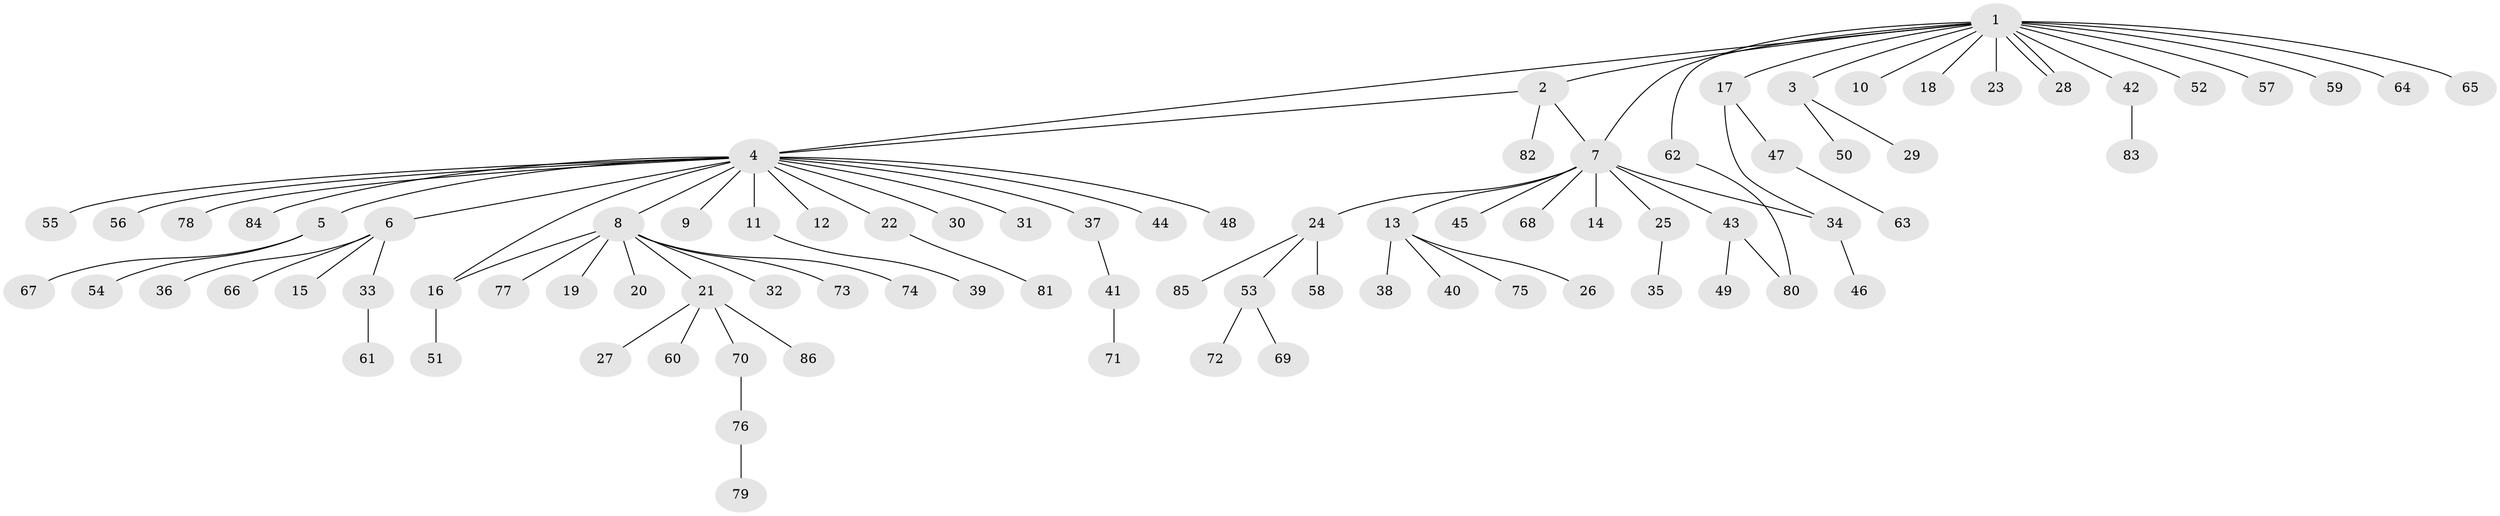 // Generated by graph-tools (version 1.1) at 2025/14/03/09/25 04:14:45]
// undirected, 86 vertices, 91 edges
graph export_dot {
graph [start="1"]
  node [color=gray90,style=filled];
  1;
  2;
  3;
  4;
  5;
  6;
  7;
  8;
  9;
  10;
  11;
  12;
  13;
  14;
  15;
  16;
  17;
  18;
  19;
  20;
  21;
  22;
  23;
  24;
  25;
  26;
  27;
  28;
  29;
  30;
  31;
  32;
  33;
  34;
  35;
  36;
  37;
  38;
  39;
  40;
  41;
  42;
  43;
  44;
  45;
  46;
  47;
  48;
  49;
  50;
  51;
  52;
  53;
  54;
  55;
  56;
  57;
  58;
  59;
  60;
  61;
  62;
  63;
  64;
  65;
  66;
  67;
  68;
  69;
  70;
  71;
  72;
  73;
  74;
  75;
  76;
  77;
  78;
  79;
  80;
  81;
  82;
  83;
  84;
  85;
  86;
  1 -- 2;
  1 -- 3;
  1 -- 4;
  1 -- 7;
  1 -- 10;
  1 -- 17;
  1 -- 18;
  1 -- 23;
  1 -- 28;
  1 -- 28;
  1 -- 42;
  1 -- 52;
  1 -- 57;
  1 -- 59;
  1 -- 62;
  1 -- 64;
  1 -- 65;
  2 -- 4;
  2 -- 7;
  2 -- 82;
  3 -- 29;
  3 -- 50;
  4 -- 5;
  4 -- 6;
  4 -- 8;
  4 -- 9;
  4 -- 11;
  4 -- 12;
  4 -- 16;
  4 -- 22;
  4 -- 30;
  4 -- 31;
  4 -- 37;
  4 -- 44;
  4 -- 48;
  4 -- 55;
  4 -- 56;
  4 -- 78;
  4 -- 84;
  5 -- 54;
  5 -- 67;
  6 -- 15;
  6 -- 33;
  6 -- 36;
  6 -- 66;
  7 -- 13;
  7 -- 14;
  7 -- 24;
  7 -- 25;
  7 -- 34;
  7 -- 43;
  7 -- 45;
  7 -- 68;
  8 -- 16;
  8 -- 19;
  8 -- 20;
  8 -- 21;
  8 -- 32;
  8 -- 73;
  8 -- 74;
  8 -- 77;
  11 -- 39;
  13 -- 26;
  13 -- 38;
  13 -- 40;
  13 -- 75;
  16 -- 51;
  17 -- 34;
  17 -- 47;
  21 -- 27;
  21 -- 60;
  21 -- 70;
  21 -- 86;
  22 -- 81;
  24 -- 53;
  24 -- 58;
  24 -- 85;
  25 -- 35;
  33 -- 61;
  34 -- 46;
  37 -- 41;
  41 -- 71;
  42 -- 83;
  43 -- 49;
  43 -- 80;
  47 -- 63;
  53 -- 69;
  53 -- 72;
  62 -- 80;
  70 -- 76;
  76 -- 79;
}

